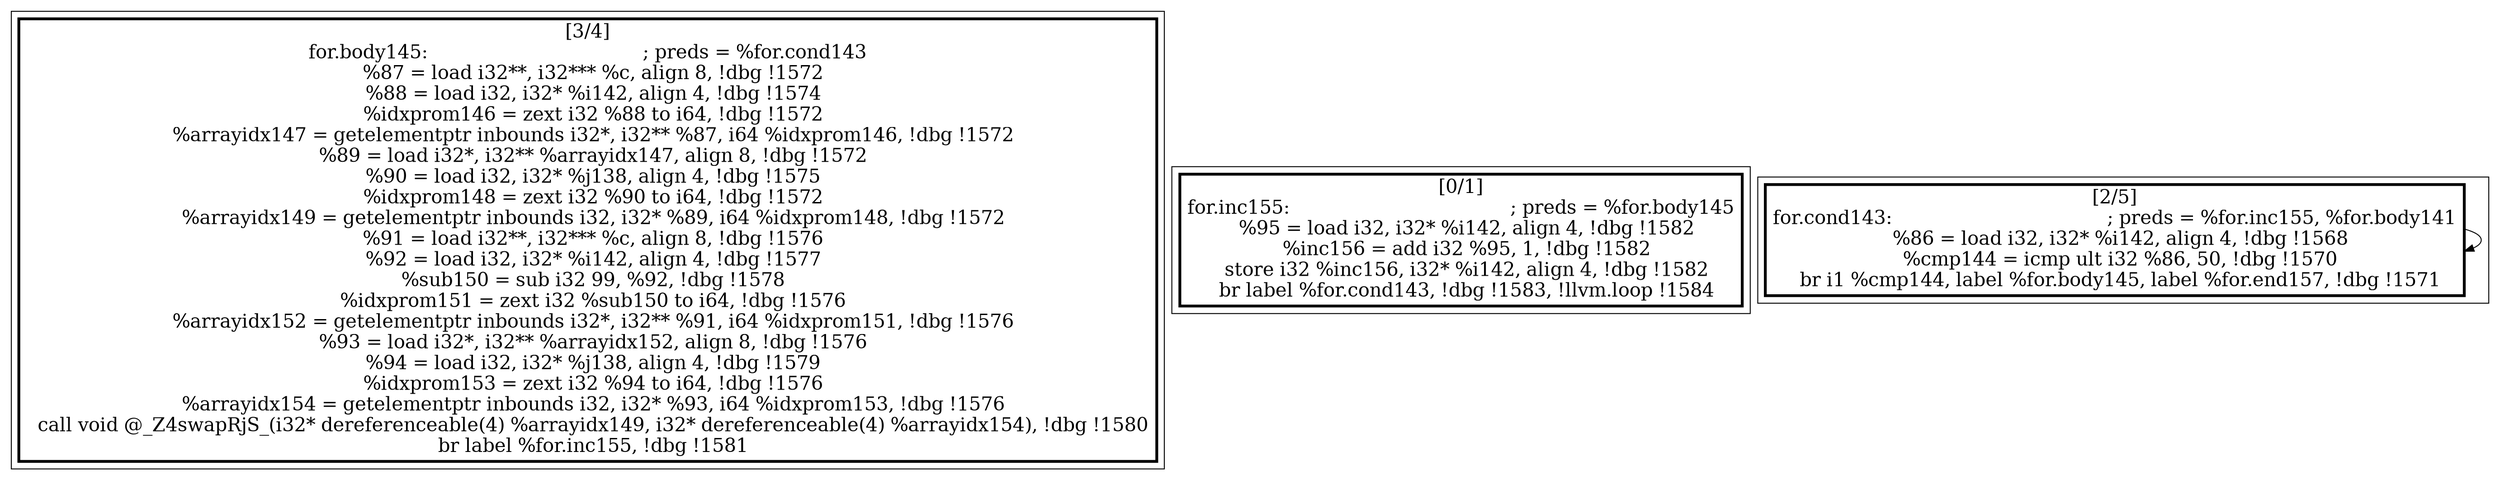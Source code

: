 
digraph G {





subgraph cluster2 {


node1041 [penwidth=3.0,fontsize=20,shape=rectangle,label="[3/4]
for.body145:                                      ; preds = %for.cond143
  %87 = load i32**, i32*** %c, align 8, !dbg !1572
  %88 = load i32, i32* %i142, align 4, !dbg !1574
  %idxprom146 = zext i32 %88 to i64, !dbg !1572
  %arrayidx147 = getelementptr inbounds i32*, i32** %87, i64 %idxprom146, !dbg !1572
  %89 = load i32*, i32** %arrayidx147, align 8, !dbg !1572
  %90 = load i32, i32* %j138, align 4, !dbg !1575
  %idxprom148 = zext i32 %90 to i64, !dbg !1572
  %arrayidx149 = getelementptr inbounds i32, i32* %89, i64 %idxprom148, !dbg !1572
  %91 = load i32**, i32*** %c, align 8, !dbg !1576
  %92 = load i32, i32* %i142, align 4, !dbg !1577
  %sub150 = sub i32 99, %92, !dbg !1578
  %idxprom151 = zext i32 %sub150 to i64, !dbg !1576
  %arrayidx152 = getelementptr inbounds i32*, i32** %91, i64 %idxprom151, !dbg !1576
  %93 = load i32*, i32** %arrayidx152, align 8, !dbg !1576
  %94 = load i32, i32* %j138, align 4, !dbg !1579
  %idxprom153 = zext i32 %94 to i64, !dbg !1576
  %arrayidx154 = getelementptr inbounds i32, i32* %93, i64 %idxprom153, !dbg !1576
  call void @_Z4swapRjS_(i32* dereferenceable(4) %arrayidx149, i32* dereferenceable(4) %arrayidx154), !dbg !1580
  br label %for.inc155, !dbg !1581
" ]



}

subgraph cluster0 {


node1039 [penwidth=3.0,fontsize=20,shape=rectangle,label="[0/1]
for.inc155:                                       ; preds = %for.body145
  %95 = load i32, i32* %i142, align 4, !dbg !1582
  %inc156 = add i32 %95, 1, !dbg !1582
  store i32 %inc156, i32* %i142, align 4, !dbg !1582
  br label %for.cond143, !dbg !1583, !llvm.loop !1584
" ]



}

subgraph cluster1 {


node1040 [penwidth=3.0,fontsize=20,shape=rectangle,label="[2/5]
for.cond143:                                      ; preds = %for.inc155, %for.body141
  %86 = load i32, i32* %i142, align 4, !dbg !1568
  %cmp144 = icmp ult i32 %86, 50, !dbg !1570
  br i1 %cmp144, label %for.body145, label %for.end157, !dbg !1571
" ]

node1040->node1040 [ ]


}

}
